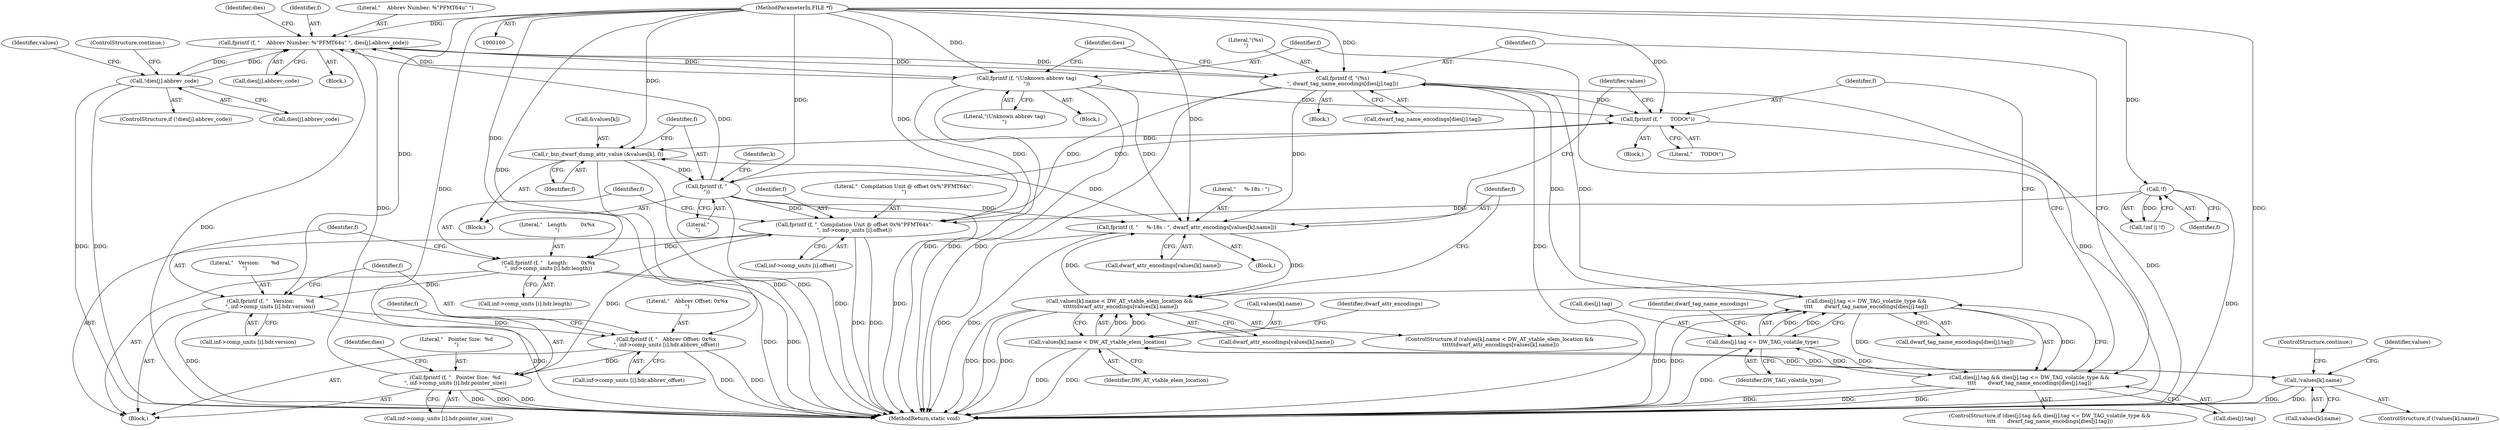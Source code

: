 digraph "1_radare2_2ca9ab45891b6ae8e32b6c28c81eebca059cbe5d@API" {
"1000212" [label="(Call,fprintf (f, \"    Abbrev Number: %\"PFMT64u\" \", dies[j].abbrev_code))"];
"1000175" [label="(Call,fprintf (f, \"   Pointer Size:  %d\n\", inf->comp_units [i].hdr.pointer_size))"];
"1000163" [label="(Call,fprintf (f, \"   Abbrev Offset: 0x%x\n\", inf->comp_units [i].hdr.abbrev_offset))"];
"1000151" [label="(Call,fprintf (f, \"   Version:       %d\n\", inf->comp_units [i].hdr.version))"];
"1000139" [label="(Call,fprintf (f, \"   Length:        0x%x\n\", inf->comp_units [i].hdr.length))"];
"1000129" [label="(Call,fprintf (f, \"  Compilation Unit @ offset 0x%\"PFMT64x\":\n\", inf->comp_units [i].offset))"];
"1000113" [label="(Call,!f)"];
"1000101" [label="(MethodParameterIn,FILE *f)"];
"1000243" [label="(Call,fprintf (f, \"(%s)\n\", dwarf_tag_name_encodings[dies[j].tag]))"];
"1000212" [label="(Call,fprintf (f, \"    Abbrev Number: %\"PFMT64u\" \", dies[j].abbrev_code))"];
"1000255" [label="(Call,fprintf (f, \"(Unknown abbrev tag)\n\"))"];
"1000334" [label="(Call,fprintf (f, \"\n\"))"];
"1000328" [label="(Call,r_bin_dwarf_dump_attr_value (&values[k], f))"];
"1000325" [label="(Call,fprintf (f, \"     TODO\t\"))"];
"1000313" [label="(Call,fprintf (f, \"     %-18s : \", dwarf_attr_encodings[values[k].name]))"];
"1000297" [label="(Call,values[k].name < DW_AT_vtable_elem_location &&\n \t\t\t\t\t\tdwarf_attr_encodings[values[k].name])"];
"1000298" [label="(Call,values[k].name < DW_AT_vtable_elem_location)"];
"1000289" [label="(Call,!values[k].name)"];
"1000259" [label="(Call,!dies[j].abbrev_code)"];
"1000227" [label="(Call,dies[j].tag <= DW_TAG_volatile_type &&\n\t\t\t\t       dwarf_tag_name_encodings[dies[j].tag])"];
"1000228" [label="(Call,dies[j].tag <= DW_TAG_volatile_type)"];
"1000221" [label="(Call,dies[j].tag && dies[j].tag <= DW_TAG_volatile_type &&\n\t\t\t\t       dwarf_tag_name_encodings[dies[j].tag])"];
"1000175" [label="(Call,fprintf (f, \"   Pointer Size:  %d\n\", inf->comp_units [i].hdr.pointer_size))"];
"1000141" [label="(Literal,\"   Length:        0x%x\n\")"];
"1000295" [label="(ControlStructure,continue;)"];
"1000305" [label="(Call,dwarf_attr_encodings[values[k].name])"];
"1000177" [label="(Literal,\"   Pointer Size:  %d\n\")"];
"1000235" [label="(Call,dwarf_tag_name_encodings[dies[j].tag])"];
"1000140" [label="(Identifier,f)"];
"1000246" [label="(Call,dwarf_tag_name_encodings[dies[j].tag])"];
"1000254" [label="(Block,)"];
"1000213" [label="(Identifier,f)"];
"1000256" [label="(Identifier,f)"];
"1000312" [label="(Block,)"];
"1000212" [label="(Call,fprintf (f, \"    Abbrev Number: %\"PFMT64u\" \", dies[j].abbrev_code))"];
"1000220" [label="(ControlStructure,if (dies[j].tag && dies[j].tag <= DW_TAG_volatile_type &&\n\t\t\t\t       dwarf_tag_name_encodings[dies[j].tag]))"];
"1000242" [label="(Block,)"];
"1000234" [label="(Identifier,DW_TAG_volatile_type)"];
"1000336" [label="(Literal,\"\n\")"];
"1000288" [label="(ControlStructure,if (!values[k].name))"];
"1000214" [label="(Literal,\"    Abbrev Number: %\"PFMT64u\" \")"];
"1000325" [label="(Call,fprintf (f, \"     TODO\t\"))"];
"1000151" [label="(Call,fprintf (f, \"   Version:       %d\n\", inf->comp_units [i].hdr.version))"];
"1000326" [label="(Identifier,f)"];
"1000296" [label="(ControlStructure,if (values[k].name < DW_AT_vtable_elem_location &&\n \t\t\t\t\t\tdwarf_attr_encodings[values[k].name]))"];
"1000331" [label="(Identifier,values)"];
"1000333" [label="(Identifier,f)"];
"1000334" [label="(Call,fprintf (f, \"\n\"))"];
"1000128" [label="(Block,)"];
"1000298" [label="(Call,values[k].name < DW_AT_vtable_elem_location)"];
"1000131" [label="(Literal,\"  Compilation Unit @ offset 0x%\"PFMT64x\":\n\")"];
"1000258" [label="(ControlStructure,if (!dies[j].abbrev_code))"];
"1000165" [label="(Literal,\"   Abbrev Offset: 0x%x\n\")"];
"1000304" [label="(Identifier,DW_AT_vtable_elem_location)"];
"1000337" [label="(MethodReturn,static void)"];
"1000101" [label="(MethodParameterIn,FILE *f)"];
"1000324" [label="(Block,)"];
"1000314" [label="(Identifier,f)"];
"1000164" [label="(Identifier,f)"];
"1000227" [label="(Call,dies[j].tag <= DW_TAG_volatile_type &&\n\t\t\t\t       dwarf_tag_name_encodings[dies[j].tag])"];
"1000236" [label="(Identifier,dwarf_tag_name_encodings)"];
"1000154" [label="(Call,inf->comp_units [i].hdr.version)"];
"1000142" [label="(Call,inf->comp_units [i].hdr.length)"];
"1000166" [label="(Call,inf->comp_units [i].hdr.abbrev_offset)"];
"1000110" [label="(Call,!inf || !f)"];
"1000244" [label="(Identifier,f)"];
"1000130" [label="(Identifier,f)"];
"1000260" [label="(Call,dies[j].abbrev_code)"];
"1000245" [label="(Literal,\"(%s)\n\")"];
"1000313" [label="(Call,fprintf (f, \"     %-18s : \", dwarf_attr_encodings[values[k].name]))"];
"1000287" [label="(Block,)"];
"1000229" [label="(Call,dies[j].tag)"];
"1000335" [label="(Identifier,f)"];
"1000328" [label="(Call,r_bin_dwarf_dump_attr_value (&values[k], f))"];
"1000301" [label="(Identifier,values)"];
"1000113" [label="(Call,!f)"];
"1000327" [label="(Literal,\"     TODO\t\")"];
"1000224" [label="(Identifier,dies)"];
"1000211" [label="(Block,)"];
"1000132" [label="(Call,inf->comp_units [i].offset)"];
"1000222" [label="(Call,dies[j].tag)"];
"1000266" [label="(ControlStructure,continue;)"];
"1000289" [label="(Call,!values[k].name)"];
"1000176" [label="(Identifier,f)"];
"1000315" [label="(Literal,\"     %-18s : \")"];
"1000139" [label="(Call,fprintf (f, \"   Length:        0x%x\n\", inf->comp_units [i].hdr.length))"];
"1000153" [label="(Literal,\"   Version:       %d\n\")"];
"1000228" [label="(Call,dies[j].tag <= DW_TAG_volatile_type)"];
"1000221" [label="(Call,dies[j].tag && dies[j].tag <= DW_TAG_volatile_type &&\n\t\t\t\t       dwarf_tag_name_encodings[dies[j].tag])"];
"1000215" [label="(Call,dies[j].abbrev_code)"];
"1000114" [label="(Identifier,f)"];
"1000243" [label="(Call,fprintf (f, \"(%s)\n\", dwarf_tag_name_encodings[dies[j].tag]))"];
"1000257" [label="(Literal,\"(Unknown abbrev tag)\n\")"];
"1000262" [label="(Identifier,dies)"];
"1000299" [label="(Call,values[k].name)"];
"1000152" [label="(Identifier,f)"];
"1000297" [label="(Call,values[k].name < DW_AT_vtable_elem_location &&\n \t\t\t\t\t\tdwarf_attr_encodings[values[k].name])"];
"1000178" [label="(Call,inf->comp_units [i].hdr.pointer_size)"];
"1000286" [label="(Identifier,k)"];
"1000129" [label="(Call,fprintf (f, \"  Compilation Unit @ offset 0x%\"PFMT64x\":\n\", inf->comp_units [i].offset))"];
"1000306" [label="(Identifier,dwarf_attr_encodings)"];
"1000259" [label="(Call,!dies[j].abbrev_code)"];
"1000290" [label="(Call,values[k].name)"];
"1000188" [label="(Identifier,dies)"];
"1000329" [label="(Call,&values[k])"];
"1000268" [label="(Identifier,values)"];
"1000163" [label="(Call,fprintf (f, \"   Abbrev Offset: 0x%x\n\", inf->comp_units [i].hdr.abbrev_offset))"];
"1000316" [label="(Call,dwarf_attr_encodings[values[k].name])"];
"1000255" [label="(Call,fprintf (f, \"(Unknown abbrev tag)\n\"))"];
"1000212" -> "1000211"  [label="AST: "];
"1000212" -> "1000215"  [label="CFG: "];
"1000213" -> "1000212"  [label="AST: "];
"1000214" -> "1000212"  [label="AST: "];
"1000215" -> "1000212"  [label="AST: "];
"1000224" -> "1000212"  [label="CFG: "];
"1000212" -> "1000337"  [label="DDG: "];
"1000175" -> "1000212"  [label="DDG: "];
"1000243" -> "1000212"  [label="DDG: "];
"1000255" -> "1000212"  [label="DDG: "];
"1000334" -> "1000212"  [label="DDG: "];
"1000101" -> "1000212"  [label="DDG: "];
"1000259" -> "1000212"  [label="DDG: "];
"1000212" -> "1000243"  [label="DDG: "];
"1000212" -> "1000255"  [label="DDG: "];
"1000212" -> "1000259"  [label="DDG: "];
"1000175" -> "1000128"  [label="AST: "];
"1000175" -> "1000178"  [label="CFG: "];
"1000176" -> "1000175"  [label="AST: "];
"1000177" -> "1000175"  [label="AST: "];
"1000178" -> "1000175"  [label="AST: "];
"1000188" -> "1000175"  [label="CFG: "];
"1000175" -> "1000337"  [label="DDG: "];
"1000175" -> "1000337"  [label="DDG: "];
"1000175" -> "1000337"  [label="DDG: "];
"1000175" -> "1000129"  [label="DDG: "];
"1000163" -> "1000175"  [label="DDG: "];
"1000101" -> "1000175"  [label="DDG: "];
"1000163" -> "1000128"  [label="AST: "];
"1000163" -> "1000166"  [label="CFG: "];
"1000164" -> "1000163"  [label="AST: "];
"1000165" -> "1000163"  [label="AST: "];
"1000166" -> "1000163"  [label="AST: "];
"1000176" -> "1000163"  [label="CFG: "];
"1000163" -> "1000337"  [label="DDG: "];
"1000163" -> "1000337"  [label="DDG: "];
"1000151" -> "1000163"  [label="DDG: "];
"1000101" -> "1000163"  [label="DDG: "];
"1000151" -> "1000128"  [label="AST: "];
"1000151" -> "1000154"  [label="CFG: "];
"1000152" -> "1000151"  [label="AST: "];
"1000153" -> "1000151"  [label="AST: "];
"1000154" -> "1000151"  [label="AST: "];
"1000164" -> "1000151"  [label="CFG: "];
"1000151" -> "1000337"  [label="DDG: "];
"1000151" -> "1000337"  [label="DDG: "];
"1000139" -> "1000151"  [label="DDG: "];
"1000101" -> "1000151"  [label="DDG: "];
"1000139" -> "1000128"  [label="AST: "];
"1000139" -> "1000142"  [label="CFG: "];
"1000140" -> "1000139"  [label="AST: "];
"1000141" -> "1000139"  [label="AST: "];
"1000142" -> "1000139"  [label="AST: "];
"1000152" -> "1000139"  [label="CFG: "];
"1000139" -> "1000337"  [label="DDG: "];
"1000139" -> "1000337"  [label="DDG: "];
"1000129" -> "1000139"  [label="DDG: "];
"1000101" -> "1000139"  [label="DDG: "];
"1000129" -> "1000128"  [label="AST: "];
"1000129" -> "1000132"  [label="CFG: "];
"1000130" -> "1000129"  [label="AST: "];
"1000131" -> "1000129"  [label="AST: "];
"1000132" -> "1000129"  [label="AST: "];
"1000140" -> "1000129"  [label="CFG: "];
"1000129" -> "1000337"  [label="DDG: "];
"1000129" -> "1000337"  [label="DDG: "];
"1000113" -> "1000129"  [label="DDG: "];
"1000243" -> "1000129"  [label="DDG: "];
"1000255" -> "1000129"  [label="DDG: "];
"1000334" -> "1000129"  [label="DDG: "];
"1000101" -> "1000129"  [label="DDG: "];
"1000113" -> "1000110"  [label="AST: "];
"1000113" -> "1000114"  [label="CFG: "];
"1000114" -> "1000113"  [label="AST: "];
"1000110" -> "1000113"  [label="CFG: "];
"1000113" -> "1000337"  [label="DDG: "];
"1000113" -> "1000110"  [label="DDG: "];
"1000101" -> "1000113"  [label="DDG: "];
"1000101" -> "1000100"  [label="AST: "];
"1000101" -> "1000337"  [label="DDG: "];
"1000101" -> "1000243"  [label="DDG: "];
"1000101" -> "1000255"  [label="DDG: "];
"1000101" -> "1000313"  [label="DDG: "];
"1000101" -> "1000325"  [label="DDG: "];
"1000101" -> "1000328"  [label="DDG: "];
"1000101" -> "1000334"  [label="DDG: "];
"1000243" -> "1000242"  [label="AST: "];
"1000243" -> "1000246"  [label="CFG: "];
"1000244" -> "1000243"  [label="AST: "];
"1000245" -> "1000243"  [label="AST: "];
"1000246" -> "1000243"  [label="AST: "];
"1000262" -> "1000243"  [label="CFG: "];
"1000243" -> "1000337"  [label="DDG: "];
"1000243" -> "1000337"  [label="DDG: "];
"1000243" -> "1000337"  [label="DDG: "];
"1000243" -> "1000227"  [label="DDG: "];
"1000227" -> "1000243"  [label="DDG: "];
"1000243" -> "1000313"  [label="DDG: "];
"1000243" -> "1000325"  [label="DDG: "];
"1000255" -> "1000254"  [label="AST: "];
"1000255" -> "1000257"  [label="CFG: "];
"1000256" -> "1000255"  [label="AST: "];
"1000257" -> "1000255"  [label="AST: "];
"1000262" -> "1000255"  [label="CFG: "];
"1000255" -> "1000337"  [label="DDG: "];
"1000255" -> "1000337"  [label="DDG: "];
"1000255" -> "1000313"  [label="DDG: "];
"1000255" -> "1000325"  [label="DDG: "];
"1000334" -> "1000287"  [label="AST: "];
"1000334" -> "1000336"  [label="CFG: "];
"1000335" -> "1000334"  [label="AST: "];
"1000336" -> "1000334"  [label="AST: "];
"1000286" -> "1000334"  [label="CFG: "];
"1000334" -> "1000337"  [label="DDG: "];
"1000334" -> "1000337"  [label="DDG: "];
"1000334" -> "1000313"  [label="DDG: "];
"1000334" -> "1000325"  [label="DDG: "];
"1000328" -> "1000334"  [label="DDG: "];
"1000328" -> "1000287"  [label="AST: "];
"1000328" -> "1000333"  [label="CFG: "];
"1000329" -> "1000328"  [label="AST: "];
"1000333" -> "1000328"  [label="AST: "];
"1000335" -> "1000328"  [label="CFG: "];
"1000328" -> "1000337"  [label="DDG: "];
"1000328" -> "1000337"  [label="DDG: "];
"1000325" -> "1000328"  [label="DDG: "];
"1000313" -> "1000328"  [label="DDG: "];
"1000325" -> "1000324"  [label="AST: "];
"1000325" -> "1000327"  [label="CFG: "];
"1000326" -> "1000325"  [label="AST: "];
"1000327" -> "1000325"  [label="AST: "];
"1000331" -> "1000325"  [label="CFG: "];
"1000325" -> "1000337"  [label="DDG: "];
"1000313" -> "1000312"  [label="AST: "];
"1000313" -> "1000316"  [label="CFG: "];
"1000314" -> "1000313"  [label="AST: "];
"1000315" -> "1000313"  [label="AST: "];
"1000316" -> "1000313"  [label="AST: "];
"1000331" -> "1000313"  [label="CFG: "];
"1000313" -> "1000337"  [label="DDG: "];
"1000313" -> "1000337"  [label="DDG: "];
"1000313" -> "1000297"  [label="DDG: "];
"1000297" -> "1000313"  [label="DDG: "];
"1000297" -> "1000296"  [label="AST: "];
"1000297" -> "1000298"  [label="CFG: "];
"1000297" -> "1000305"  [label="CFG: "];
"1000298" -> "1000297"  [label="AST: "];
"1000305" -> "1000297"  [label="AST: "];
"1000314" -> "1000297"  [label="CFG: "];
"1000326" -> "1000297"  [label="CFG: "];
"1000297" -> "1000337"  [label="DDG: "];
"1000297" -> "1000337"  [label="DDG: "];
"1000297" -> "1000337"  [label="DDG: "];
"1000298" -> "1000297"  [label="DDG: "];
"1000298" -> "1000297"  [label="DDG: "];
"1000298" -> "1000304"  [label="CFG: "];
"1000299" -> "1000298"  [label="AST: "];
"1000304" -> "1000298"  [label="AST: "];
"1000306" -> "1000298"  [label="CFG: "];
"1000298" -> "1000337"  [label="DDG: "];
"1000298" -> "1000337"  [label="DDG: "];
"1000298" -> "1000289"  [label="DDG: "];
"1000289" -> "1000298"  [label="DDG: "];
"1000289" -> "1000288"  [label="AST: "];
"1000289" -> "1000290"  [label="CFG: "];
"1000290" -> "1000289"  [label="AST: "];
"1000295" -> "1000289"  [label="CFG: "];
"1000301" -> "1000289"  [label="CFG: "];
"1000289" -> "1000337"  [label="DDG: "];
"1000289" -> "1000337"  [label="DDG: "];
"1000259" -> "1000258"  [label="AST: "];
"1000259" -> "1000260"  [label="CFG: "];
"1000260" -> "1000259"  [label="AST: "];
"1000266" -> "1000259"  [label="CFG: "];
"1000268" -> "1000259"  [label="CFG: "];
"1000259" -> "1000337"  [label="DDG: "];
"1000259" -> "1000337"  [label="DDG: "];
"1000227" -> "1000221"  [label="AST: "];
"1000227" -> "1000228"  [label="CFG: "];
"1000227" -> "1000235"  [label="CFG: "];
"1000228" -> "1000227"  [label="AST: "];
"1000235" -> "1000227"  [label="AST: "];
"1000221" -> "1000227"  [label="CFG: "];
"1000227" -> "1000337"  [label="DDG: "];
"1000227" -> "1000337"  [label="DDG: "];
"1000227" -> "1000221"  [label="DDG: "];
"1000227" -> "1000221"  [label="DDG: "];
"1000228" -> "1000227"  [label="DDG: "];
"1000228" -> "1000227"  [label="DDG: "];
"1000228" -> "1000234"  [label="CFG: "];
"1000229" -> "1000228"  [label="AST: "];
"1000234" -> "1000228"  [label="AST: "];
"1000236" -> "1000228"  [label="CFG: "];
"1000228" -> "1000337"  [label="DDG: "];
"1000228" -> "1000221"  [label="DDG: "];
"1000221" -> "1000228"  [label="DDG: "];
"1000221" -> "1000220"  [label="AST: "];
"1000221" -> "1000222"  [label="CFG: "];
"1000222" -> "1000221"  [label="AST: "];
"1000244" -> "1000221"  [label="CFG: "];
"1000256" -> "1000221"  [label="CFG: "];
"1000221" -> "1000337"  [label="DDG: "];
"1000221" -> "1000337"  [label="DDG: "];
"1000221" -> "1000337"  [label="DDG: "];
}
